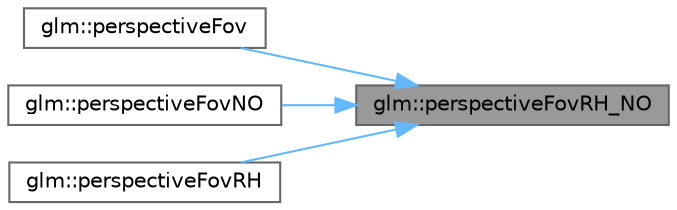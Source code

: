 digraph "glm::perspectiveFovRH_NO"
{
 // LATEX_PDF_SIZE
  bgcolor="transparent";
  edge [fontname=Helvetica,fontsize=10,labelfontname=Helvetica,labelfontsize=10];
  node [fontname=Helvetica,fontsize=10,shape=box,height=0.2,width=0.4];
  rankdir="RL";
  Node1 [id="Node000001",label="glm::perspectiveFovRH_NO",height=0.2,width=0.4,color="gray40", fillcolor="grey60", style="filled", fontcolor="black",tooltip=" "];
  Node1 -> Node2 [id="edge4_Node000001_Node000002",dir="back",color="steelblue1",style="solid",tooltip=" "];
  Node2 [id="Node000002",label="glm::perspectiveFov",height=0.2,width=0.4,color="grey40", fillcolor="white", style="filled",URL="$group__ext__matrix__clip__space.html#ga44ce1914c556baee3db105b3867bd46a",tooltip=" "];
  Node1 -> Node3 [id="edge5_Node000001_Node000003",dir="back",color="steelblue1",style="solid",tooltip=" "];
  Node3 [id="Node000003",label="glm::perspectiveFovNO",height=0.2,width=0.4,color="grey40", fillcolor="white", style="filled",URL="$group__ext__matrix__clip__space.html#gabbcd95c47d3b565f89795f4ff558361c",tooltip=" "];
  Node1 -> Node4 [id="edge6_Node000001_Node000004",dir="back",color="steelblue1",style="solid",tooltip=" "];
  Node4 [id="Node000004",label="glm::perspectiveFovRH",height=0.2,width=0.4,color="grey40", fillcolor="white", style="filled",URL="$group__ext__matrix__clip__space.html#gab6c38e30fff812659e1486322f78535f",tooltip=" "];
}
